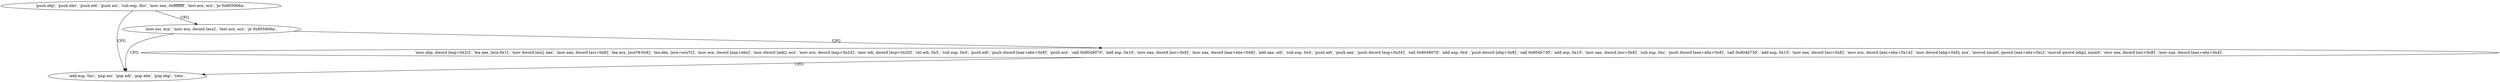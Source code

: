 digraph "func" {
"134582208" [label = "'push ebp', 'push ebx', 'push edi', 'push esi', 'sub esp, 0xc', 'mov eax, 0xffffffff', 'test ecx, ecx', 'je 0x805906a', " ]
"134582378" [label = "'add esp, 0xc', 'pop esi', 'pop edi', 'pop ebx', 'pop ebp', 'retn', " ]
"134582228" [label = "'mov esi, ecx', 'mov ecx, dword [ecx]', 'test ecx, ecx', 'je 0x805906a', " ]
"134582240" [label = "'mov ebp, dword [esp+0x2c]', 'lea eax, [ecx-0x1]', 'mov dword [esi], eax', 'mov eax, dword [esi+0x8]', 'lea ecx, [ecx*8-0x8]', 'lea ebx, [ecx+ecx*2]', 'mov ecx, dword [eax+ebx]', 'mov dword [edx], ecx', 'mov ecx, dword [esp+0x24]', 'mov edi, dword [esp+0x20]', 'shl edi, 0x3', 'sub esp, 0x4', 'push edi', 'push dword [eax+ebx+0x8]', 'push ecx', 'call 0x8049070', 'add esp, 0x10', 'mov eax, dword [esi+0x8]', 'mov eax, dword [eax+ebx+0x8]', 'add eax, edi', 'sub esp, 0x4', 'push edi', 'push eax', 'push dword [esp+0x34]', 'call 0x8049070', 'add esp, 0x4', 'push dword [ebp+0x8]', 'call 0x804b730', 'add esp, 0x10', 'mov eax, dword [esi+0x8]', 'sub esp, 0xc', 'push dword [eax+ebx+0x8]', 'call 0x804b730', 'add esp, 0x10', 'mov eax, dword [esi+0x8]', 'mov ecx, dword [eax+ebx+0x14]', 'mov dword [ebp+0x8], ecx', 'movsd xmm0, qword [eax+ebx+0xc]', 'movsd qword [ebp], xmm0', 'mov eax, dword [esi+0x8]', 'mov eax, dword [eax+ebx+0x4]', " ]
"134582208" -> "134582378" [ label = "CFG" ]
"134582208" -> "134582228" [ label = "CFG" ]
"134582228" -> "134582378" [ label = "CFG" ]
"134582228" -> "134582240" [ label = "CFG" ]
"134582240" -> "134582378" [ label = "CFG" ]
}
